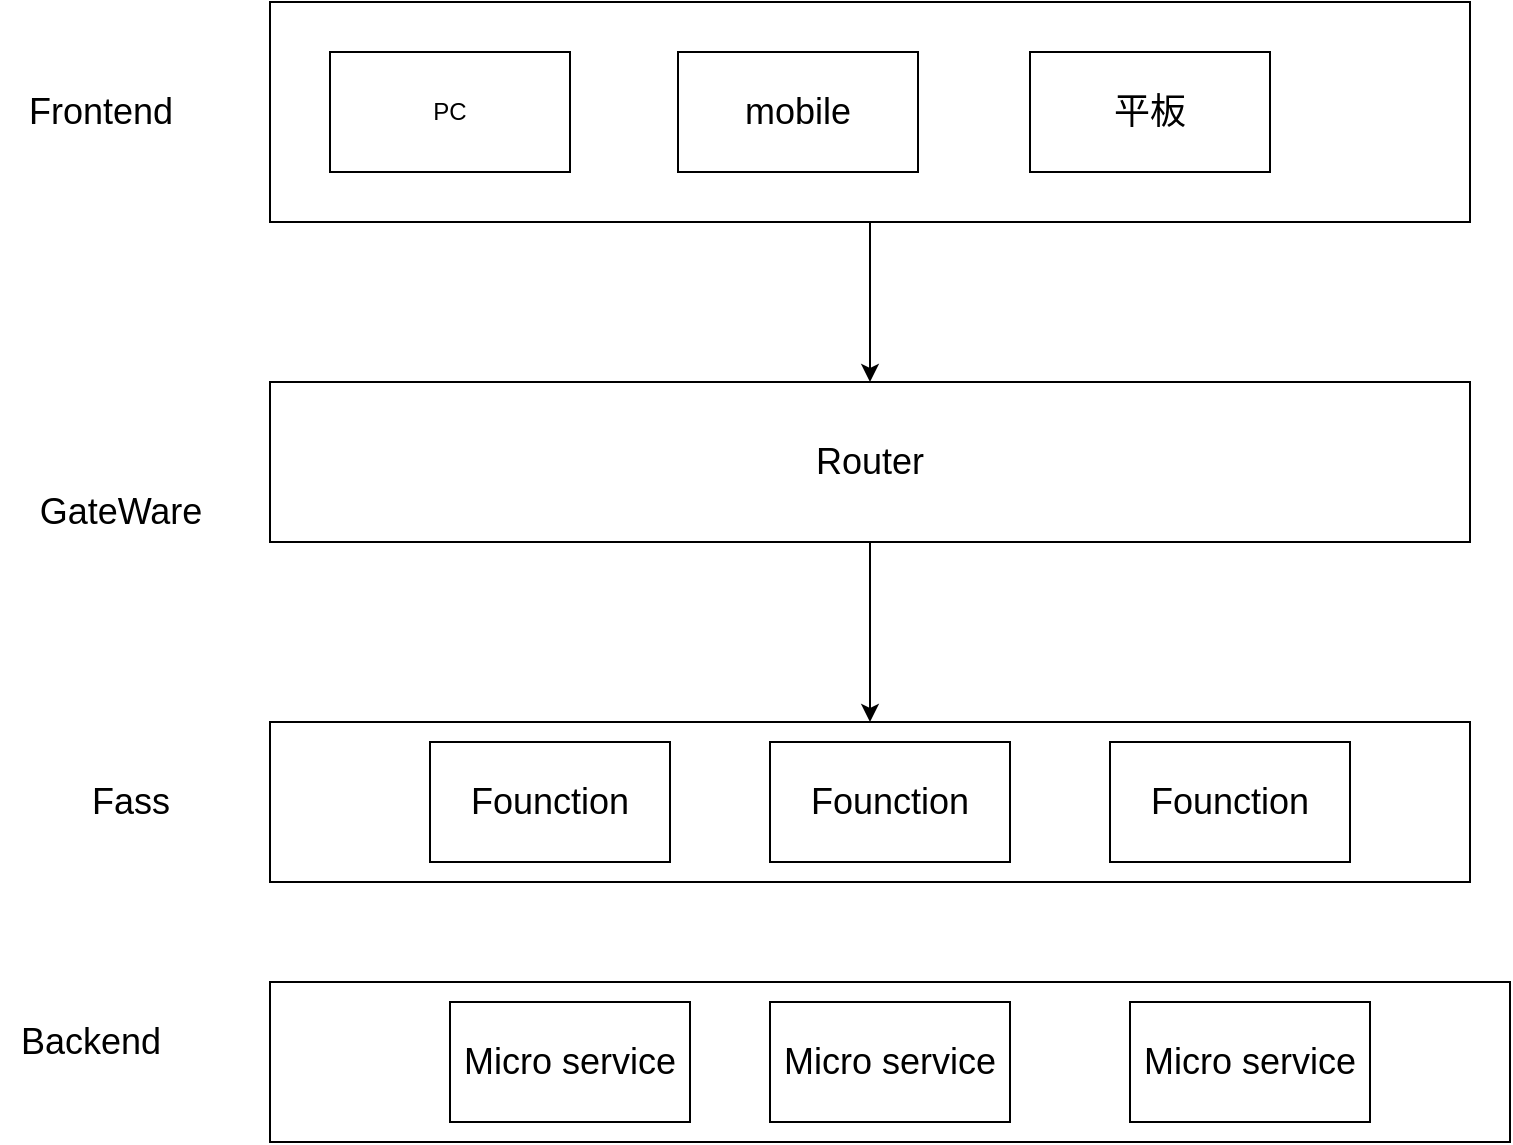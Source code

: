 <mxfile version="16.5.1" type="device"><diagram id="H6nW1bXJN7Se_JSbn7IZ" name="第 1 页"><mxGraphModel dx="1038" dy="649" grid="1" gridSize="10" guides="1" tooltips="1" connect="1" arrows="1" fold="1" page="1" pageScale="1" pageWidth="827" pageHeight="1169" math="0" shadow="0"><root><mxCell id="0"/><mxCell id="1" parent="0"/><mxCell id="sus-zgcygJQsR8oA9M3f-15" value="" style="edgeStyle=orthogonalEdgeStyle;rounded=0;orthogonalLoop=1;jettySize=auto;html=1;fontSize=18;" edge="1" parent="1" source="sus-zgcygJQsR8oA9M3f-8"><mxGeometry relative="1" as="geometry"><mxPoint x="450" y="450" as="targetPoint"/></mxGeometry></mxCell><mxCell id="sus-zgcygJQsR8oA9M3f-8" value="" style="rounded=0;whiteSpace=wrap;html=1;" vertex="1" parent="1"><mxGeometry x="150" y="260" width="600" height="110" as="geometry"/></mxCell><mxCell id="sus-zgcygJQsR8oA9M3f-10" value="PC" style="rounded=0;whiteSpace=wrap;html=1;" vertex="1" parent="1"><mxGeometry x="180" y="285" width="120" height="60" as="geometry"/></mxCell><mxCell id="sus-zgcygJQsR8oA9M3f-11" value="Frontend" style="text;html=1;align=center;verticalAlign=middle;resizable=0;points=[];autosize=1;strokeColor=none;fillColor=none;fontSize=18;" vertex="1" parent="1"><mxGeometry x="20" y="300" width="90" height="30" as="geometry"/></mxCell><mxCell id="sus-zgcygJQsR8oA9M3f-12" value="mobile" style="rounded=0;whiteSpace=wrap;html=1;fontSize=18;" vertex="1" parent="1"><mxGeometry x="354" y="285" width="120" height="60" as="geometry"/></mxCell><mxCell id="sus-zgcygJQsR8oA9M3f-13" value="平板" style="rounded=0;whiteSpace=wrap;html=1;fontSize=18;" vertex="1" parent="1"><mxGeometry x="530" y="285" width="120" height="60" as="geometry"/></mxCell><mxCell id="sus-zgcygJQsR8oA9M3f-28" style="edgeStyle=orthogonalEdgeStyle;rounded=0;orthogonalLoop=1;jettySize=auto;html=1;entryX=0.5;entryY=0;entryDx=0;entryDy=0;fontSize=18;" edge="1" parent="1" source="sus-zgcygJQsR8oA9M3f-16" target="sus-zgcygJQsR8oA9M3f-18"><mxGeometry relative="1" as="geometry"/></mxCell><mxCell id="sus-zgcygJQsR8oA9M3f-16" value="Router" style="rounded=0;whiteSpace=wrap;html=1;fontSize=18;" vertex="1" parent="1"><mxGeometry x="150" y="450" width="600" height="80" as="geometry"/></mxCell><mxCell id="sus-zgcygJQsR8oA9M3f-17" value="GateWare" style="text;html=1;align=center;verticalAlign=middle;resizable=0;points=[];autosize=1;strokeColor=none;fillColor=none;fontSize=18;" vertex="1" parent="1"><mxGeometry x="25" y="500" width="100" height="30" as="geometry"/></mxCell><mxCell id="sus-zgcygJQsR8oA9M3f-18" value="" style="rounded=0;whiteSpace=wrap;html=1;fontSize=18;" vertex="1" parent="1"><mxGeometry x="150" y="620" width="600" height="80" as="geometry"/></mxCell><mxCell id="sus-zgcygJQsR8oA9M3f-19" value="Founction" style="rounded=0;whiteSpace=wrap;html=1;fontSize=18;" vertex="1" parent="1"><mxGeometry x="230" y="630" width="120" height="60" as="geometry"/></mxCell><mxCell id="sus-zgcygJQsR8oA9M3f-21" value="Founction" style="rounded=0;whiteSpace=wrap;html=1;fontSize=18;" vertex="1" parent="1"><mxGeometry x="400" y="630" width="120" height="60" as="geometry"/></mxCell><mxCell id="sus-zgcygJQsR8oA9M3f-22" value="Founction" style="rounded=0;whiteSpace=wrap;html=1;fontSize=18;" vertex="1" parent="1"><mxGeometry x="570" y="630" width="120" height="60" as="geometry"/></mxCell><mxCell id="sus-zgcygJQsR8oA9M3f-25" value="Fass" style="text;html=1;align=center;verticalAlign=middle;resizable=0;points=[];autosize=1;strokeColor=none;fillColor=none;fontSize=18;" vertex="1" parent="1"><mxGeometry x="55" y="645" width="50" height="30" as="geometry"/></mxCell><mxCell id="sus-zgcygJQsR8oA9M3f-29" value="" style="rounded=0;whiteSpace=wrap;html=1;fontSize=18;" vertex="1" parent="1"><mxGeometry x="150" y="750" width="620" height="80" as="geometry"/></mxCell><mxCell id="sus-zgcygJQsR8oA9M3f-31" value="Backend" style="text;html=1;align=center;verticalAlign=middle;resizable=0;points=[];autosize=1;strokeColor=none;fillColor=none;fontSize=18;" vertex="1" parent="1"><mxGeometry x="15" y="765" width="90" height="30" as="geometry"/></mxCell><mxCell id="sus-zgcygJQsR8oA9M3f-32" value="Micro service" style="rounded=0;whiteSpace=wrap;html=1;fontSize=18;" vertex="1" parent="1"><mxGeometry x="240" y="760" width="120" height="60" as="geometry"/></mxCell><mxCell id="sus-zgcygJQsR8oA9M3f-33" value="Micro service" style="rounded=0;whiteSpace=wrap;html=1;fontSize=18;" vertex="1" parent="1"><mxGeometry x="400" y="760" width="120" height="60" as="geometry"/></mxCell><mxCell id="sus-zgcygJQsR8oA9M3f-34" value="Micro service" style="rounded=0;whiteSpace=wrap;html=1;fontSize=18;" vertex="1" parent="1"><mxGeometry x="580" y="760" width="120" height="60" as="geometry"/></mxCell></root></mxGraphModel></diagram></mxfile>